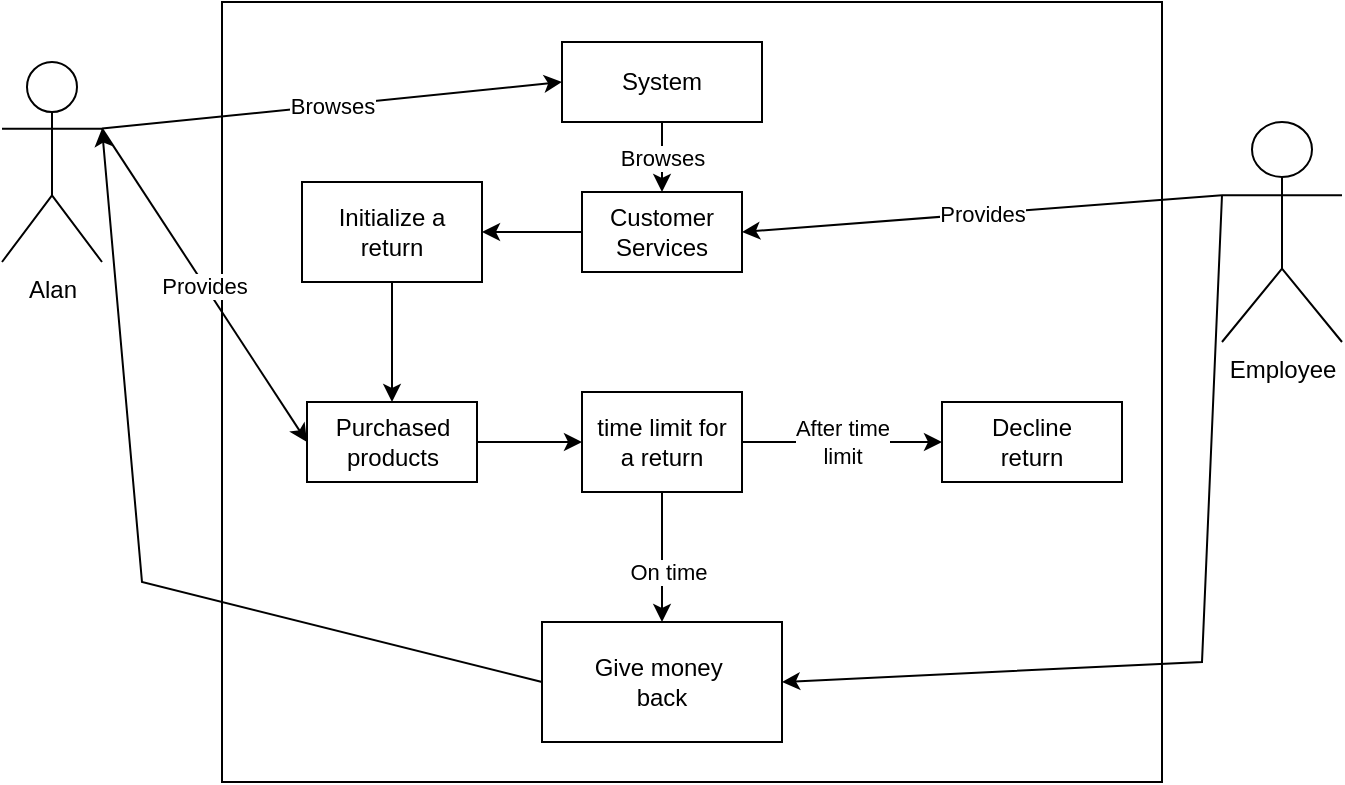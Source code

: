 <mxfile version="20.3.1" type="github">
  <diagram id="R2lEEEUBdFMjLlhIrx00" name="Page-1">
    <mxGraphModel dx="1038" dy="579" grid="1" gridSize="10" guides="1" tooltips="1" connect="1" arrows="1" fold="1" page="1" pageScale="1" pageWidth="850" pageHeight="1100" math="0" shadow="0" extFonts="Permanent Marker^https://fonts.googleapis.com/css?family=Permanent+Marker">
      <root>
        <mxCell id="0" />
        <mxCell id="1" parent="0" />
        <mxCell id="ufsUhYkp5vJnKj7_VMG8-1" value="" style="rounded=0;whiteSpace=wrap;html=1;" parent="1" vertex="1">
          <mxGeometry x="150" y="120" width="470" height="390" as="geometry" />
        </mxCell>
        <mxCell id="ufsUhYkp5vJnKj7_VMG8-2" value="Alan" style="shape=umlActor;verticalLabelPosition=bottom;verticalAlign=top;html=1;outlineConnect=0;" parent="1" vertex="1">
          <mxGeometry x="40" y="150" width="50" height="100" as="geometry" />
        </mxCell>
        <mxCell id="ufsUhYkp5vJnKj7_VMG8-3" value="System" style="rounded=0;whiteSpace=wrap;html=1;" parent="1" vertex="1">
          <mxGeometry x="320" y="140" width="100" height="40" as="geometry" />
        </mxCell>
        <mxCell id="ufsUhYkp5vJnKj7_VMG8-6" value="Browses" style="endArrow=classic;html=1;rounded=0;exitX=1;exitY=0.333;exitDx=0;exitDy=0;exitPerimeter=0;entryX=0;entryY=0.5;entryDx=0;entryDy=0;" parent="1" source="ufsUhYkp5vJnKj7_VMG8-2" target="ufsUhYkp5vJnKj7_VMG8-3" edge="1">
          <mxGeometry width="50" height="50" relative="1" as="geometry">
            <mxPoint x="180" y="200" as="sourcePoint" />
            <mxPoint x="200" y="100" as="targetPoint" />
          </mxGeometry>
        </mxCell>
        <mxCell id="ufsUhYkp5vJnKj7_VMG8-7" value="Customer&lt;br&gt;Services" style="rounded=0;whiteSpace=wrap;html=1;" parent="1" vertex="1">
          <mxGeometry x="330" y="215" width="80" height="40" as="geometry" />
        </mxCell>
        <mxCell id="ufsUhYkp5vJnKj7_VMG8-8" value="Browses" style="endArrow=classic;html=1;rounded=0;exitX=0.5;exitY=1;exitDx=0;exitDy=0;entryX=0.5;entryY=0;entryDx=0;entryDy=0;" parent="1" source="ufsUhYkp5vJnKj7_VMG8-3" target="ufsUhYkp5vJnKj7_VMG8-7" edge="1">
          <mxGeometry width="50" height="50" relative="1" as="geometry">
            <mxPoint x="480" y="200" as="sourcePoint" />
            <mxPoint x="530" y="150" as="targetPoint" />
          </mxGeometry>
        </mxCell>
        <mxCell id="ufsUhYkp5vJnKj7_VMG8-9" value="Employee" style="shape=umlActor;verticalLabelPosition=bottom;verticalAlign=top;html=1;outlineConnect=0;" parent="1" vertex="1">
          <mxGeometry x="650" y="180" width="60" height="110" as="geometry" />
        </mxCell>
        <mxCell id="ufsUhYkp5vJnKj7_VMG8-10" value="Provides" style="endArrow=classic;html=1;rounded=0;exitX=0;exitY=0.333;exitDx=0;exitDy=0;exitPerimeter=0;entryX=1;entryY=0.5;entryDx=0;entryDy=0;" parent="1" source="ufsUhYkp5vJnKj7_VMG8-9" target="ufsUhYkp5vJnKj7_VMG8-7" edge="1">
          <mxGeometry width="50" height="50" relative="1" as="geometry">
            <mxPoint x="600" y="140" as="sourcePoint" />
            <mxPoint x="600" y="80" as="targetPoint" />
          </mxGeometry>
        </mxCell>
        <mxCell id="ufsUhYkp5vJnKj7_VMG8-17" value="time limit for&lt;br&gt;a return" style="rounded=0;whiteSpace=wrap;html=1;" parent="1" vertex="1">
          <mxGeometry x="330" y="315" width="80" height="50" as="geometry" />
        </mxCell>
        <mxCell id="ufsUhYkp5vJnKj7_VMG8-18" value="Initialize a&lt;br&gt;return" style="rounded=0;whiteSpace=wrap;html=1;" parent="1" vertex="1">
          <mxGeometry x="190" y="210" width="90" height="50" as="geometry" />
        </mxCell>
        <mxCell id="ufsUhYkp5vJnKj7_VMG8-19" value="Give money&amp;nbsp;&lt;br&gt;back" style="rounded=0;whiteSpace=wrap;html=1;" parent="1" vertex="1">
          <mxGeometry x="310" y="430" width="120" height="60" as="geometry" />
        </mxCell>
        <mxCell id="ckZLK2jxGwMK_riQQfIg-6" value="" style="endArrow=classic;html=1;rounded=0;exitX=0;exitY=0.5;exitDx=0;exitDy=0;entryX=1;entryY=0.5;entryDx=0;entryDy=0;" edge="1" parent="1" source="ufsUhYkp5vJnKj7_VMG8-7" target="ufsUhYkp5vJnKj7_VMG8-18">
          <mxGeometry width="50" height="50" relative="1" as="geometry">
            <mxPoint x="70" y="380" as="sourcePoint" />
            <mxPoint x="120" y="330" as="targetPoint" />
          </mxGeometry>
        </mxCell>
        <mxCell id="ckZLK2jxGwMK_riQQfIg-7" value="" style="endArrow=classic;html=1;rounded=0;entryX=0;entryY=0.5;entryDx=0;entryDy=0;exitX=1;exitY=0.5;exitDx=0;exitDy=0;" edge="1" parent="1" source="ckZLK2jxGwMK_riQQfIg-18" target="ufsUhYkp5vJnKj7_VMG8-17">
          <mxGeometry width="50" height="50" relative="1" as="geometry">
            <mxPoint x="90" y="470" as="sourcePoint" />
            <mxPoint x="100" y="370" as="targetPoint" />
          </mxGeometry>
        </mxCell>
        <mxCell id="ckZLK2jxGwMK_riQQfIg-11" value="" style="endArrow=classic;html=1;rounded=0;exitX=0.5;exitY=1;exitDx=0;exitDy=0;entryX=0.5;entryY=0;entryDx=0;entryDy=0;" edge="1" parent="1" source="ufsUhYkp5vJnKj7_VMG8-17" target="ufsUhYkp5vJnKj7_VMG8-19">
          <mxGeometry width="50" height="50" relative="1" as="geometry">
            <mxPoint x="50" y="520" as="sourcePoint" />
            <mxPoint x="100" y="470" as="targetPoint" />
          </mxGeometry>
        </mxCell>
        <mxCell id="ckZLK2jxGwMK_riQQfIg-12" value="On time" style="edgeLabel;html=1;align=center;verticalAlign=middle;resizable=0;points=[];" vertex="1" connectable="0" parent="ckZLK2jxGwMK_riQQfIg-11">
          <mxGeometry x="0.221" y="3" relative="1" as="geometry">
            <mxPoint as="offset" />
          </mxGeometry>
        </mxCell>
        <mxCell id="ckZLK2jxGwMK_riQQfIg-13" value="" style="endArrow=classic;html=1;rounded=0;exitX=0;exitY=0.333;exitDx=0;exitDy=0;exitPerimeter=0;entryX=1;entryY=0.5;entryDx=0;entryDy=0;" edge="1" parent="1" source="ufsUhYkp5vJnKj7_VMG8-9" target="ufsUhYkp5vJnKj7_VMG8-19">
          <mxGeometry width="50" height="50" relative="1" as="geometry">
            <mxPoint x="690" y="450" as="sourcePoint" />
            <mxPoint x="740" y="400" as="targetPoint" />
            <Array as="points">
              <mxPoint x="640" y="450" />
            </Array>
          </mxGeometry>
        </mxCell>
        <mxCell id="ckZLK2jxGwMK_riQQfIg-14" value="" style="endArrow=classic;html=1;rounded=0;entryX=1;entryY=0.333;entryDx=0;entryDy=0;entryPerimeter=0;exitX=0;exitY=0.5;exitDx=0;exitDy=0;" edge="1" parent="1" source="ufsUhYkp5vJnKj7_VMG8-19" target="ufsUhYkp5vJnKj7_VMG8-2">
          <mxGeometry width="50" height="50" relative="1" as="geometry">
            <mxPoint x="60" y="430" as="sourcePoint" />
            <mxPoint x="110" y="380" as="targetPoint" />
            <Array as="points">
              <mxPoint x="110" y="410" />
            </Array>
          </mxGeometry>
        </mxCell>
        <mxCell id="ckZLK2jxGwMK_riQQfIg-15" value="Decline&lt;br&gt;return" style="rounded=0;whiteSpace=wrap;html=1;" vertex="1" parent="1">
          <mxGeometry x="510" y="320" width="90" height="40" as="geometry" />
        </mxCell>
        <mxCell id="ckZLK2jxGwMK_riQQfIg-16" value="After time&lt;br&gt;limit" style="endArrow=classic;html=1;rounded=0;entryX=0;entryY=0.5;entryDx=0;entryDy=0;exitX=1;exitY=0.5;exitDx=0;exitDy=0;" edge="1" parent="1" source="ufsUhYkp5vJnKj7_VMG8-17" target="ckZLK2jxGwMK_riQQfIg-15">
          <mxGeometry width="50" height="50" relative="1" as="geometry">
            <mxPoint x="280" y="630" as="sourcePoint" />
            <mxPoint x="330" y="580" as="targetPoint" />
          </mxGeometry>
        </mxCell>
        <mxCell id="ckZLK2jxGwMK_riQQfIg-18" value="Purchased&lt;br&gt;products" style="rounded=0;whiteSpace=wrap;html=1;" vertex="1" parent="1">
          <mxGeometry x="192.5" y="320" width="85" height="40" as="geometry" />
        </mxCell>
        <mxCell id="ckZLK2jxGwMK_riQQfIg-19" value="" style="endArrow=classic;html=1;rounded=0;exitX=0.5;exitY=1;exitDx=0;exitDy=0;entryX=0.5;entryY=0;entryDx=0;entryDy=0;" edge="1" parent="1" source="ufsUhYkp5vJnKj7_VMG8-18" target="ckZLK2jxGwMK_riQQfIg-18">
          <mxGeometry width="50" height="50" relative="1" as="geometry">
            <mxPoint x="40" y="400" as="sourcePoint" />
            <mxPoint x="90" y="350" as="targetPoint" />
          </mxGeometry>
        </mxCell>
        <mxCell id="ckZLK2jxGwMK_riQQfIg-20" value="Provides" style="endArrow=classic;html=1;rounded=0;exitX=1;exitY=0.333;exitDx=0;exitDy=0;exitPerimeter=0;entryX=0;entryY=0.5;entryDx=0;entryDy=0;" edge="1" parent="1" source="ufsUhYkp5vJnKj7_VMG8-2" target="ckZLK2jxGwMK_riQQfIg-18">
          <mxGeometry width="50" height="50" relative="1" as="geometry">
            <mxPoint x="40" y="400" as="sourcePoint" />
            <mxPoint x="90" y="350" as="targetPoint" />
          </mxGeometry>
        </mxCell>
      </root>
    </mxGraphModel>
  </diagram>
</mxfile>
